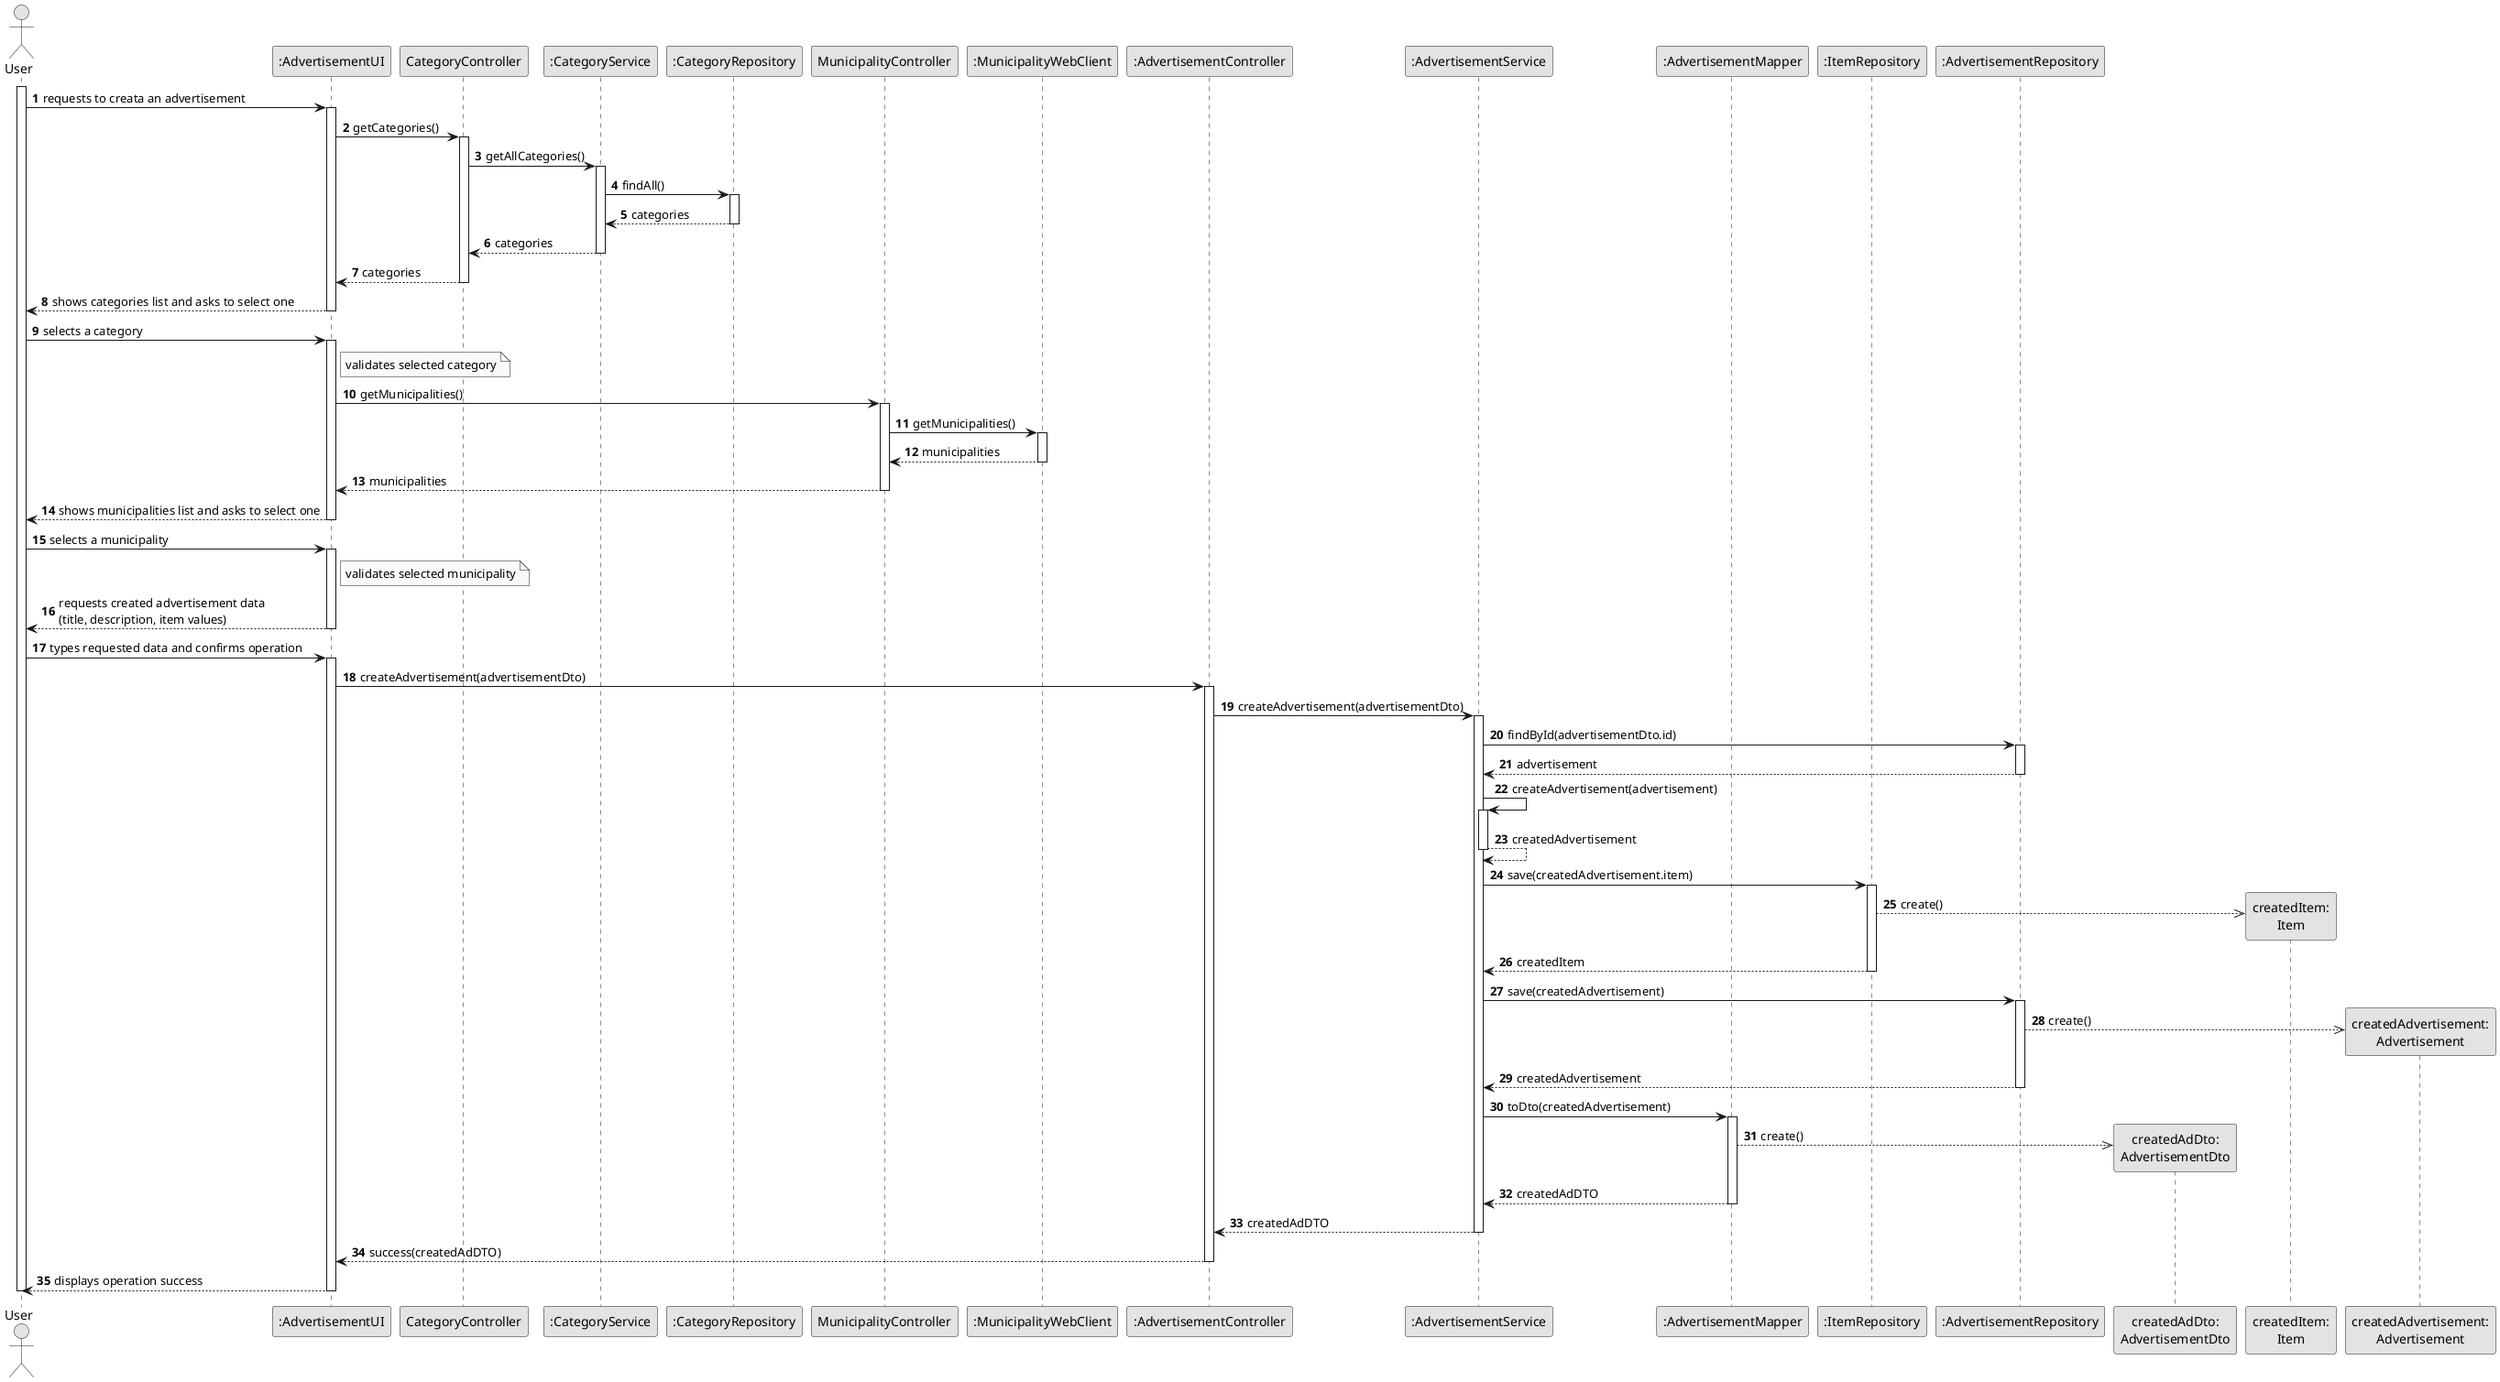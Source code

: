 @startuml
skinparam monochrome true
skinparam packageStyle rectangle
skinparam shadowing false

autonumber

actor "User" as USER
participant ":AdvertisementUI" as UI

participant "CategoryController" as CAT_CTRL
participant ":CategoryService" as CAT_SERVICE
participant ":CategoryRepository" as CAT_REPO

participant "MunicipalityController" as MUN_CTRL
participant ":MunicipalityWebClient" as MUN_WEBCLIENT

participant ":AdvertisementController" as CTRL
participant ":AdvertisementService" as AD_SERVICE
participant ":AdvertisementMapper" as AD_MAPPER
participant ":ItemRepository" as ITEM_REPO

participant ":AdvertisementRepository" as AD_REPO

participant "createdAdDto:\nAdvertisementDto" as AD_DTO
participant "createdItem:\nItem" as ITEM
participant "createdAdvertisement:\nAdvertisement" as createD_AD

activate USER

    USER -> UI : requests to creata an advertisement
    activate UI

        UI -> CAT_CTRL : getCategories()
        activate CAT_CTRL

            CAT_CTRL -> CAT_SERVICE : getAllCategories()
            activate CAT_SERVICE

                CAT_SERVICE -> CAT_REPO : findAll()
                activate CAT_REPO
                    CAT_REPO --> CAT_SERVICE : categories
                deactivate CAT_REPO

                CAT_SERVICE --> CAT_CTRL : categories
            deactivate CAT_SERVICE

            CAT_CTRL --> UI : categories
        deactivate CAT_CTRL

        UI --> USER : shows categories list and asks to select one
    deactivate UI
        USER -> UI : selects a category
            note right of UI : validates selected category
    activate UI

        UI -> MUN_CTRL : getMunicipalities()
        activate MUN_CTRL
            MUN_CTRL -> MUN_WEBCLIENT: getMunicipalities()
            activate MUN_WEBCLIENT
                MUN_WEBCLIENT --> MUN_CTRL : municipalities
                deactivate MUN_WEBCLIENT
                    MUN_CTRL --> UI : municipalities
                    deactivate MUN_CTRL

        UI --> USER : shows municipalities list and asks to select one
    deactivate UI

    USER -> UI : selects a municipality
        note right of UI : validates selected municipality
    activate UI

        UI --> USER : requests created advertisement data \n(title, description, item values)
    deactivate UI

    USER -> UI : types requested data and confirms operation
    activate UI

        UI -> CTRL : createAdvertisement(advertisementDto)
        activate CTRL

            CTRL -> AD_SERVICE : createAdvertisement(advertisementDto)
            activate AD_SERVICE

                AD_SERVICE -> AD_REPO : findById(advertisementDto.id)
                activate AD_REPO
                    AD_REPO --> AD_SERVICE : advertisement
                deactivate AD_REPO

                AD_SERVICE -> AD_SERVICE : createAdvertisement(advertisement)
                activate AD_SERVICE
                    AD_SERVICE --> AD_SERVICE : createdAdvertisement
                deactivate AD_SERVICE

                AD_SERVICE -> ITEM_REPO : save(createdAdvertisement.item)
                activate ITEM_REPO
                    ITEM_REPO -->> ITEM** : create()
                    ITEM_REPO --> AD_SERVICE : createdItem
                deactivate ITEM_REPO

                AD_SERVICE -> AD_REPO : save(createdAdvertisement)
                activate AD_REPO
                    AD_REPO -->> createD_AD** : create()
                    AD_REPO --> AD_SERVICE : createdAdvertisement
                deactivate AD_REPO

                AD_SERVICE -> AD_MAPPER : toDto(createdAdvertisement)
                activate AD_MAPPER
                    AD_MAPPER -->> AD_DTO** : create()
                    AD_MAPPER --> AD_SERVICE : createdAdDTO
                deactivate AD_MAPPER

                AD_SERVICE --> CTRL : createdAdDTO
            deactivate AD_SERVICE

            CTRL --> UI : success(createdAdDTO)
        deactivate CTRL

        UI --> USER : displays operation success
    deactivate UI

deactivate USER
@enduml